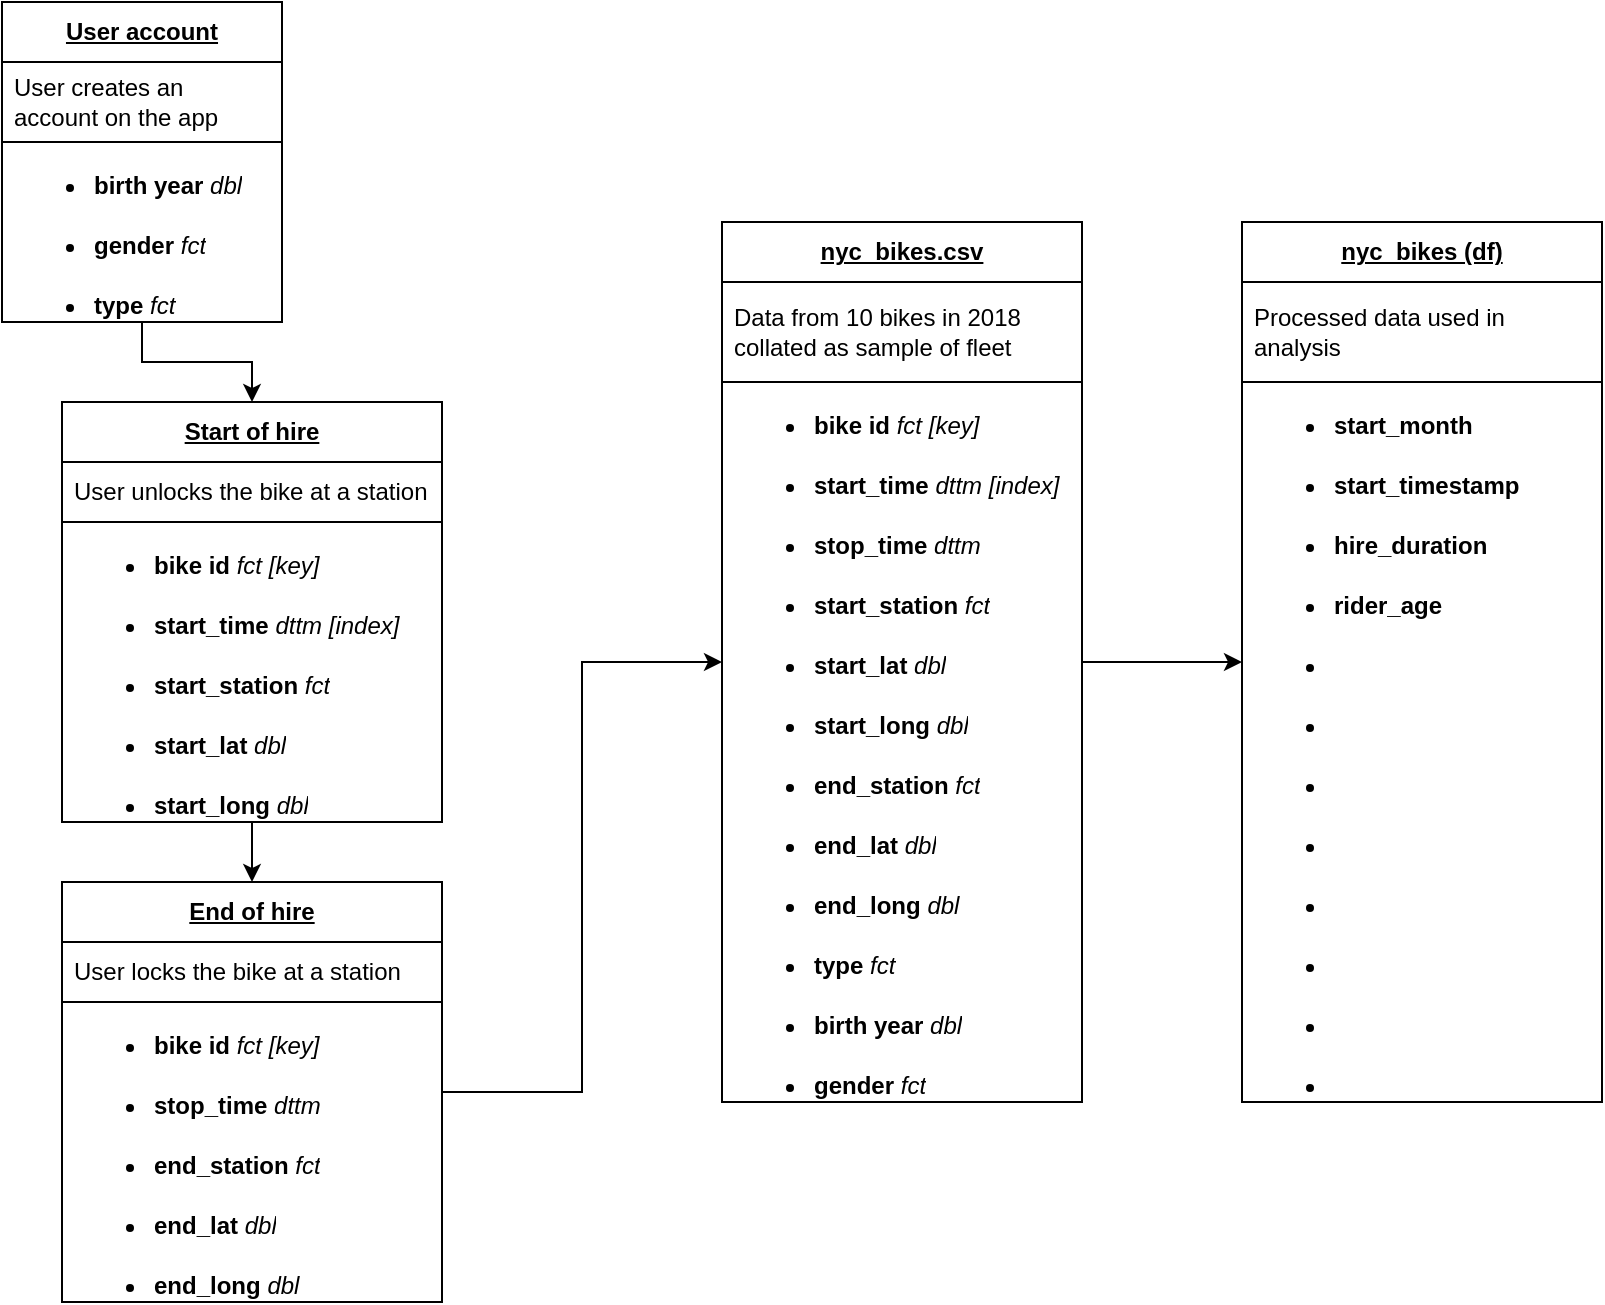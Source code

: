 <mxfile version="21.5.2" type="device">
  <diagram name="Page-1" id="afayJPe1Axaf2VWFjs3b">
    <mxGraphModel dx="717" dy="518" grid="1" gridSize="10" guides="1" tooltips="1" connect="1" arrows="1" fold="1" page="1" pageScale="1" pageWidth="850" pageHeight="1100" math="0" shadow="0">
      <root>
        <mxCell id="0" />
        <mxCell id="1" parent="0" />
        <mxCell id="JZFsS9E8rQMb5acu-7Bc-16" value="" style="edgeStyle=orthogonalEdgeStyle;rounded=0;orthogonalLoop=1;jettySize=auto;html=1;" edge="1" parent="1" source="JZFsS9E8rQMb5acu-7Bc-2" target="JZFsS9E8rQMb5acu-7Bc-10">
          <mxGeometry relative="1" as="geometry" />
        </mxCell>
        <mxCell id="JZFsS9E8rQMb5acu-7Bc-2" value="&lt;u&gt;&lt;b&gt;User account&lt;/b&gt;&lt;/u&gt;" style="swimlane;fontStyle=0;childLayout=stackLayout;horizontal=1;startSize=30;horizontalStack=0;resizeParent=1;resizeParentMax=0;resizeLast=0;collapsible=1;marginBottom=0;whiteSpace=wrap;html=1;" vertex="1" parent="1">
          <mxGeometry x="40" y="50" width="140" height="160" as="geometry" />
        </mxCell>
        <mxCell id="JZFsS9E8rQMb5acu-7Bc-3" value="User creates an account on the app" style="text;strokeColor=default;fillColor=none;align=left;verticalAlign=middle;spacingLeft=4;spacingRight=4;overflow=hidden;points=[[0,0.5],[1,0.5]];portConstraint=eastwest;rotatable=0;whiteSpace=wrap;html=1;" vertex="1" parent="JZFsS9E8rQMb5acu-7Bc-2">
          <mxGeometry y="30" width="140" height="40" as="geometry" />
        </mxCell>
        <mxCell id="JZFsS9E8rQMb5acu-7Bc-4" value="&lt;ul&gt;&lt;li&gt;&lt;b&gt;birth year&lt;/b&gt; &lt;i&gt;dbl&lt;/i&gt;&lt;/li&gt;&lt;/ul&gt;" style="text;strokeColor=none;fillColor=none;align=left;verticalAlign=middle;spacingLeft=4;spacingRight=4;overflow=hidden;points=[[0,0.5],[1,0.5]];portConstraint=eastwest;rotatable=0;whiteSpace=wrap;html=1;" vertex="1" parent="JZFsS9E8rQMb5acu-7Bc-2">
          <mxGeometry y="70" width="140" height="30" as="geometry" />
        </mxCell>
        <mxCell id="JZFsS9E8rQMb5acu-7Bc-8" value="&lt;ul&gt;&lt;li&gt;&lt;b&gt;gender&lt;/b&gt;&amp;nbsp;&lt;i&gt;fct&lt;/i&gt;&lt;/li&gt;&lt;/ul&gt;" style="text;strokeColor=none;fillColor=none;align=left;verticalAlign=middle;spacingLeft=4;spacingRight=4;overflow=hidden;points=[[0,0.5],[1,0.5]];portConstraint=eastwest;rotatable=0;whiteSpace=wrap;html=1;" vertex="1" parent="JZFsS9E8rQMb5acu-7Bc-2">
          <mxGeometry y="100" width="140" height="30" as="geometry" />
        </mxCell>
        <mxCell id="JZFsS9E8rQMb5acu-7Bc-9" value="&lt;ul&gt;&lt;li&gt;&lt;b&gt;type&lt;/b&gt;&lt;i&gt;&amp;nbsp;fct&lt;/i&gt;&lt;/li&gt;&lt;/ul&gt;" style="text;strokeColor=none;fillColor=none;align=left;verticalAlign=middle;spacingLeft=4;spacingRight=4;overflow=hidden;points=[[0,0.5],[1,0.5]];portConstraint=eastwest;rotatable=0;whiteSpace=wrap;html=1;" vertex="1" parent="JZFsS9E8rQMb5acu-7Bc-2">
          <mxGeometry y="130" width="140" height="30" as="geometry" />
        </mxCell>
        <mxCell id="JZFsS9E8rQMb5acu-7Bc-27" value="" style="edgeStyle=orthogonalEdgeStyle;rounded=0;orthogonalLoop=1;jettySize=auto;html=1;" edge="1" parent="1" source="JZFsS9E8rQMb5acu-7Bc-10" target="JZFsS9E8rQMb5acu-7Bc-19">
          <mxGeometry relative="1" as="geometry" />
        </mxCell>
        <mxCell id="JZFsS9E8rQMb5acu-7Bc-10" value="&lt;u&gt;&lt;b&gt;Start of hire&lt;/b&gt;&lt;/u&gt;" style="swimlane;fontStyle=0;childLayout=stackLayout;horizontal=1;startSize=30;horizontalStack=0;resizeParent=1;resizeParentMax=0;resizeLast=0;collapsible=1;marginBottom=0;whiteSpace=wrap;html=1;" vertex="1" parent="1">
          <mxGeometry x="70" y="250" width="190" height="210" as="geometry" />
        </mxCell>
        <mxCell id="JZFsS9E8rQMb5acu-7Bc-11" value="User unlocks the bike at a station" style="text;strokeColor=default;fillColor=none;align=left;verticalAlign=middle;spacingLeft=4;spacingRight=4;overflow=hidden;points=[[0,0.5],[1,0.5]];portConstraint=eastwest;rotatable=0;whiteSpace=wrap;html=1;" vertex="1" parent="JZFsS9E8rQMb5acu-7Bc-10">
          <mxGeometry y="30" width="190" height="30" as="geometry" />
        </mxCell>
        <mxCell id="JZFsS9E8rQMb5acu-7Bc-12" value="&lt;ul&gt;&lt;li&gt;&lt;b&gt;bike id &lt;/b&gt;&lt;i&gt;fct&lt;/i&gt;&lt;i style=&quot;&quot;&gt;&lt;b&gt;&amp;nbsp;&lt;/b&gt;&lt;/i&gt;&lt;i&gt;[key]&lt;/i&gt;&lt;/li&gt;&lt;/ul&gt;" style="text;strokeColor=none;fillColor=none;align=left;verticalAlign=middle;spacingLeft=4;spacingRight=4;overflow=hidden;points=[[0,0.5],[1,0.5]];portConstraint=eastwest;rotatable=0;whiteSpace=wrap;html=1;" vertex="1" parent="JZFsS9E8rQMb5acu-7Bc-10">
          <mxGeometry y="60" width="190" height="30" as="geometry" />
        </mxCell>
        <mxCell id="JZFsS9E8rQMb5acu-7Bc-13" value="&lt;ul&gt;&lt;li&gt;&lt;b&gt;start_time &lt;/b&gt;&lt;i&gt;dttm&amp;nbsp;[index]&lt;/i&gt;&lt;/li&gt;&lt;/ul&gt;" style="text;strokeColor=none;fillColor=none;align=left;verticalAlign=middle;spacingLeft=4;spacingRight=4;overflow=hidden;points=[[0,0.5],[1,0.5]];portConstraint=eastwest;rotatable=0;whiteSpace=wrap;html=1;" vertex="1" parent="JZFsS9E8rQMb5acu-7Bc-10">
          <mxGeometry y="90" width="190" height="30" as="geometry" />
        </mxCell>
        <mxCell id="JZFsS9E8rQMb5acu-7Bc-18" value="&lt;ul&gt;&lt;li&gt;&lt;b&gt;start_station&lt;/b&gt;&lt;i&gt;&amp;nbsp;fct&lt;/i&gt;&lt;/li&gt;&lt;/ul&gt;" style="text;strokeColor=none;fillColor=none;align=left;verticalAlign=middle;spacingLeft=4;spacingRight=4;overflow=hidden;points=[[0,0.5],[1,0.5]];portConstraint=eastwest;rotatable=0;whiteSpace=wrap;html=1;" vertex="1" parent="JZFsS9E8rQMb5acu-7Bc-10">
          <mxGeometry y="120" width="190" height="30" as="geometry" />
        </mxCell>
        <mxCell id="JZFsS9E8rQMb5acu-7Bc-17" value="&lt;ul&gt;&lt;li&gt;&lt;b&gt;start_lat&lt;/b&gt;&amp;nbsp;&lt;i&gt;dbl&lt;/i&gt;&lt;/li&gt;&lt;/ul&gt;" style="text;strokeColor=none;fillColor=none;align=left;verticalAlign=middle;spacingLeft=4;spacingRight=4;overflow=hidden;points=[[0,0.5],[1,0.5]];portConstraint=eastwest;rotatable=0;whiteSpace=wrap;html=1;" vertex="1" parent="JZFsS9E8rQMb5acu-7Bc-10">
          <mxGeometry y="150" width="190" height="30" as="geometry" />
        </mxCell>
        <mxCell id="JZFsS9E8rQMb5acu-7Bc-14" value="&lt;ul&gt;&lt;li&gt;&lt;b&gt;start_long&lt;/b&gt;&amp;nbsp;&lt;i&gt;dbl&lt;/i&gt;&lt;/li&gt;&lt;/ul&gt;" style="text;strokeColor=none;fillColor=none;align=left;verticalAlign=middle;spacingLeft=4;spacingRight=4;overflow=hidden;points=[[0,0.5],[1,0.5]];portConstraint=eastwest;rotatable=0;whiteSpace=wrap;html=1;" vertex="1" parent="JZFsS9E8rQMb5acu-7Bc-10">
          <mxGeometry y="180" width="190" height="30" as="geometry" />
        </mxCell>
        <mxCell id="JZFsS9E8rQMb5acu-7Bc-36" value="" style="edgeStyle=orthogonalEdgeStyle;rounded=0;orthogonalLoop=1;jettySize=auto;html=1;" edge="1" parent="1" source="JZFsS9E8rQMb5acu-7Bc-19" target="JZFsS9E8rQMb5acu-7Bc-28">
          <mxGeometry relative="1" as="geometry" />
        </mxCell>
        <mxCell id="JZFsS9E8rQMb5acu-7Bc-19" value="&lt;u&gt;&lt;b&gt;End of hire&lt;/b&gt;&lt;/u&gt;" style="swimlane;fontStyle=0;childLayout=stackLayout;horizontal=1;startSize=30;horizontalStack=0;resizeParent=1;resizeParentMax=0;resizeLast=0;collapsible=1;marginBottom=0;whiteSpace=wrap;html=1;" vertex="1" parent="1">
          <mxGeometry x="70" y="490" width="190" height="210" as="geometry" />
        </mxCell>
        <mxCell id="JZFsS9E8rQMb5acu-7Bc-20" value="User locks the bike at a station" style="text;strokeColor=default;fillColor=none;align=left;verticalAlign=middle;spacingLeft=4;spacingRight=4;overflow=hidden;points=[[0,0.5],[1,0.5]];portConstraint=eastwest;rotatable=0;whiteSpace=wrap;html=1;" vertex="1" parent="JZFsS9E8rQMb5acu-7Bc-19">
          <mxGeometry y="30" width="190" height="30" as="geometry" />
        </mxCell>
        <mxCell id="JZFsS9E8rQMb5acu-7Bc-21" value="&lt;ul&gt;&lt;li&gt;&lt;b&gt;bike id&amp;nbsp;&lt;/b&gt;&lt;i&gt;fct&lt;b&gt;&amp;nbsp;&lt;/b&gt;&lt;/i&gt;&lt;i&gt;[key]&lt;/i&gt;&lt;/li&gt;&lt;/ul&gt;" style="text;strokeColor=none;fillColor=none;align=left;verticalAlign=middle;spacingLeft=4;spacingRight=4;overflow=hidden;points=[[0,0.5],[1,0.5]];portConstraint=eastwest;rotatable=0;whiteSpace=wrap;html=1;" vertex="1" parent="JZFsS9E8rQMb5acu-7Bc-19">
          <mxGeometry y="60" width="190" height="30" as="geometry" />
        </mxCell>
        <mxCell id="JZFsS9E8rQMb5acu-7Bc-22" value="&lt;ul&gt;&lt;li&gt;&lt;b&gt;stop_time&lt;/b&gt;&amp;nbsp;&lt;i&gt;dttm&lt;/i&gt;&lt;/li&gt;&lt;/ul&gt;" style="text;strokeColor=none;fillColor=none;align=left;verticalAlign=middle;spacingLeft=4;spacingRight=4;overflow=hidden;points=[[0,0.5],[1,0.5]];portConstraint=eastwest;rotatable=0;whiteSpace=wrap;html=1;" vertex="1" parent="JZFsS9E8rQMb5acu-7Bc-19">
          <mxGeometry y="90" width="190" height="30" as="geometry" />
        </mxCell>
        <mxCell id="JZFsS9E8rQMb5acu-7Bc-23" value="&lt;ul&gt;&lt;li&gt;&lt;b&gt;end_station&lt;/b&gt;&lt;i&gt;&amp;nbsp;fct&lt;/i&gt;&lt;/li&gt;&lt;/ul&gt;" style="text;strokeColor=none;fillColor=none;align=left;verticalAlign=middle;spacingLeft=4;spacingRight=4;overflow=hidden;points=[[0,0.5],[1,0.5]];portConstraint=eastwest;rotatable=0;whiteSpace=wrap;html=1;" vertex="1" parent="JZFsS9E8rQMb5acu-7Bc-19">
          <mxGeometry y="120" width="190" height="30" as="geometry" />
        </mxCell>
        <mxCell id="JZFsS9E8rQMb5acu-7Bc-24" value="&lt;ul&gt;&lt;li&gt;&lt;b&gt;end_lat&lt;/b&gt;&amp;nbsp;&lt;i&gt;dbl&lt;/i&gt;&lt;/li&gt;&lt;/ul&gt;" style="text;strokeColor=none;fillColor=none;align=left;verticalAlign=middle;spacingLeft=4;spacingRight=4;overflow=hidden;points=[[0,0.5],[1,0.5]];portConstraint=eastwest;rotatable=0;whiteSpace=wrap;html=1;" vertex="1" parent="JZFsS9E8rQMb5acu-7Bc-19">
          <mxGeometry y="150" width="190" height="30" as="geometry" />
        </mxCell>
        <mxCell id="JZFsS9E8rQMb5acu-7Bc-25" value="&lt;ul&gt;&lt;li&gt;&lt;b&gt;end_long&lt;/b&gt;&amp;nbsp;&lt;i&gt;dbl&lt;/i&gt;&lt;/li&gt;&lt;/ul&gt;" style="text;strokeColor=none;fillColor=none;align=left;verticalAlign=middle;spacingLeft=4;spacingRight=4;overflow=hidden;points=[[0,0.5],[1,0.5]];portConstraint=eastwest;rotatable=0;whiteSpace=wrap;html=1;" vertex="1" parent="JZFsS9E8rQMb5acu-7Bc-19">
          <mxGeometry y="180" width="190" height="30" as="geometry" />
        </mxCell>
        <mxCell id="JZFsS9E8rQMb5acu-7Bc-58" value="" style="edgeStyle=orthogonalEdgeStyle;rounded=0;orthogonalLoop=1;jettySize=auto;html=1;" edge="1" parent="1" source="JZFsS9E8rQMb5acu-7Bc-28" target="JZFsS9E8rQMb5acu-7Bc-44">
          <mxGeometry relative="1" as="geometry" />
        </mxCell>
        <mxCell id="JZFsS9E8rQMb5acu-7Bc-28" value="&lt;u&gt;&lt;b&gt;nyc_bikes.csv&lt;/b&gt;&lt;/u&gt;" style="swimlane;fontStyle=0;childLayout=stackLayout;horizontal=1;startSize=30;horizontalStack=0;resizeParent=1;resizeParentMax=0;resizeLast=0;collapsible=1;marginBottom=0;whiteSpace=wrap;html=1;" vertex="1" parent="1">
          <mxGeometry x="400" y="160" width="180" height="440" as="geometry" />
        </mxCell>
        <mxCell id="JZFsS9E8rQMb5acu-7Bc-29" value="Data from 10 bikes in 2018 collated as sample of fleet" style="text;strokeColor=default;fillColor=none;align=left;verticalAlign=middle;spacingLeft=4;spacingRight=4;overflow=hidden;points=[[0,0.5],[1,0.5]];portConstraint=eastwest;rotatable=0;whiteSpace=wrap;html=1;" vertex="1" parent="JZFsS9E8rQMb5acu-7Bc-28">
          <mxGeometry y="30" width="180" height="50" as="geometry" />
        </mxCell>
        <mxCell id="JZFsS9E8rQMb5acu-7Bc-30" value="&lt;ul&gt;&lt;li&gt;&lt;b&gt;bike id&amp;nbsp;&lt;/b&gt;&lt;i&gt;fct&lt;b&gt;&amp;nbsp;&lt;/b&gt;&lt;/i&gt;&lt;i&gt;[key]&lt;/i&gt;&lt;/li&gt;&lt;/ul&gt;" style="text;strokeColor=none;fillColor=none;align=left;verticalAlign=middle;spacingLeft=4;spacingRight=4;overflow=hidden;points=[[0,0.5],[1,0.5]];portConstraint=eastwest;rotatable=0;whiteSpace=wrap;html=1;" vertex="1" parent="JZFsS9E8rQMb5acu-7Bc-28">
          <mxGeometry y="80" width="180" height="30" as="geometry" />
        </mxCell>
        <mxCell id="JZFsS9E8rQMb5acu-7Bc-31" value="&lt;ul&gt;&lt;li&gt;&lt;b&gt;start_time&amp;nbsp;&lt;/b&gt;&lt;i&gt;dttm&amp;nbsp;[index]&lt;/i&gt;&lt;/li&gt;&lt;/ul&gt;" style="text;strokeColor=none;fillColor=none;align=left;verticalAlign=middle;spacingLeft=4;spacingRight=4;overflow=hidden;points=[[0,0.5],[1,0.5]];portConstraint=eastwest;rotatable=0;whiteSpace=wrap;html=1;" vertex="1" parent="JZFsS9E8rQMb5acu-7Bc-28">
          <mxGeometry y="110" width="180" height="30" as="geometry" />
        </mxCell>
        <mxCell id="JZFsS9E8rQMb5acu-7Bc-32" value="&lt;ul&gt;&lt;li&gt;&lt;b&gt;stop_time&lt;/b&gt;&amp;nbsp;&lt;i&gt;dttm&lt;/i&gt;&lt;/li&gt;&lt;/ul&gt;" style="text;strokeColor=none;fillColor=none;align=left;verticalAlign=middle;spacingLeft=4;spacingRight=4;overflow=hidden;points=[[0,0.5],[1,0.5]];portConstraint=eastwest;rotatable=0;whiteSpace=wrap;html=1;" vertex="1" parent="JZFsS9E8rQMb5acu-7Bc-28">
          <mxGeometry y="140" width="180" height="30" as="geometry" />
        </mxCell>
        <mxCell id="JZFsS9E8rQMb5acu-7Bc-33" value="&lt;ul&gt;&lt;li&gt;&lt;b&gt;start_station&lt;/b&gt;&lt;i&gt;&amp;nbsp;fct&lt;/i&gt;&lt;/li&gt;&lt;/ul&gt;" style="text;strokeColor=none;fillColor=none;align=left;verticalAlign=middle;spacingLeft=4;spacingRight=4;overflow=hidden;points=[[0,0.5],[1,0.5]];portConstraint=eastwest;rotatable=0;whiteSpace=wrap;html=1;" vertex="1" parent="JZFsS9E8rQMb5acu-7Bc-28">
          <mxGeometry y="170" width="180" height="30" as="geometry" />
        </mxCell>
        <mxCell id="JZFsS9E8rQMb5acu-7Bc-34" value="&lt;ul&gt;&lt;li&gt;&lt;b&gt;start_lat&lt;/b&gt;&amp;nbsp;&lt;i&gt;dbl&lt;/i&gt;&lt;/li&gt;&lt;/ul&gt;" style="text;strokeColor=none;fillColor=none;align=left;verticalAlign=middle;spacingLeft=4;spacingRight=4;overflow=hidden;points=[[0,0.5],[1,0.5]];portConstraint=eastwest;rotatable=0;whiteSpace=wrap;html=1;" vertex="1" parent="JZFsS9E8rQMb5acu-7Bc-28">
          <mxGeometry y="200" width="180" height="30" as="geometry" />
        </mxCell>
        <mxCell id="JZFsS9E8rQMb5acu-7Bc-37" value="&lt;ul&gt;&lt;li&gt;&lt;b&gt;start_long&lt;/b&gt;&amp;nbsp;&lt;i&gt;dbl&lt;/i&gt;&lt;/li&gt;&lt;/ul&gt;" style="text;strokeColor=none;fillColor=none;align=left;verticalAlign=middle;spacingLeft=4;spacingRight=4;overflow=hidden;points=[[0,0.5],[1,0.5]];portConstraint=eastwest;rotatable=0;whiteSpace=wrap;html=1;" vertex="1" parent="JZFsS9E8rQMb5acu-7Bc-28">
          <mxGeometry y="230" width="180" height="30" as="geometry" />
        </mxCell>
        <mxCell id="JZFsS9E8rQMb5acu-7Bc-38" value="&lt;ul&gt;&lt;li&gt;&lt;b&gt;end_station&lt;/b&gt;&lt;i&gt;&amp;nbsp;fct&lt;/i&gt;&lt;/li&gt;&lt;/ul&gt;" style="text;strokeColor=none;fillColor=none;align=left;verticalAlign=middle;spacingLeft=4;spacingRight=4;overflow=hidden;points=[[0,0.5],[1,0.5]];portConstraint=eastwest;rotatable=0;whiteSpace=wrap;html=1;" vertex="1" parent="JZFsS9E8rQMb5acu-7Bc-28">
          <mxGeometry y="260" width="180" height="30" as="geometry" />
        </mxCell>
        <mxCell id="JZFsS9E8rQMb5acu-7Bc-39" value="&lt;ul&gt;&lt;li&gt;&lt;b&gt;end_lat&lt;/b&gt;&amp;nbsp;&lt;i&gt;dbl&lt;/i&gt;&lt;/li&gt;&lt;/ul&gt;" style="text;strokeColor=none;fillColor=none;align=left;verticalAlign=middle;spacingLeft=4;spacingRight=4;overflow=hidden;points=[[0,0.5],[1,0.5]];portConstraint=eastwest;rotatable=0;whiteSpace=wrap;html=1;" vertex="1" parent="JZFsS9E8rQMb5acu-7Bc-28">
          <mxGeometry y="290" width="180" height="30" as="geometry" />
        </mxCell>
        <mxCell id="JZFsS9E8rQMb5acu-7Bc-41" value="&lt;ul&gt;&lt;li&gt;&lt;b&gt;end_long&lt;/b&gt;&amp;nbsp;&lt;i&gt;dbl&lt;/i&gt;&lt;/li&gt;&lt;/ul&gt;" style="text;strokeColor=none;fillColor=none;align=left;verticalAlign=middle;spacingLeft=4;spacingRight=4;overflow=hidden;points=[[0,0.5],[1,0.5]];portConstraint=eastwest;rotatable=0;whiteSpace=wrap;html=1;" vertex="1" parent="JZFsS9E8rQMb5acu-7Bc-28">
          <mxGeometry y="320" width="180" height="30" as="geometry" />
        </mxCell>
        <mxCell id="JZFsS9E8rQMb5acu-7Bc-42" value="&lt;ul&gt;&lt;li&gt;&lt;b&gt;type&lt;/b&gt;&lt;i&gt;&amp;nbsp;fct&lt;/i&gt;&lt;/li&gt;&lt;/ul&gt;" style="text;strokeColor=none;fillColor=none;align=left;verticalAlign=middle;spacingLeft=4;spacingRight=4;overflow=hidden;points=[[0,0.5],[1,0.5]];portConstraint=eastwest;rotatable=0;whiteSpace=wrap;html=1;" vertex="1" parent="JZFsS9E8rQMb5acu-7Bc-28">
          <mxGeometry y="350" width="180" height="30" as="geometry" />
        </mxCell>
        <mxCell id="JZFsS9E8rQMb5acu-7Bc-40" value="&lt;ul&gt;&lt;li&gt;&lt;b&gt;birth year&lt;/b&gt;&amp;nbsp;&lt;i&gt;dbl&lt;/i&gt;&lt;/li&gt;&lt;/ul&gt;" style="text;strokeColor=none;fillColor=none;align=left;verticalAlign=middle;spacingLeft=4;spacingRight=4;overflow=hidden;points=[[0,0.5],[1,0.5]];portConstraint=eastwest;rotatable=0;whiteSpace=wrap;html=1;" vertex="1" parent="JZFsS9E8rQMb5acu-7Bc-28">
          <mxGeometry y="380" width="180" height="30" as="geometry" />
        </mxCell>
        <mxCell id="JZFsS9E8rQMb5acu-7Bc-35" value="&lt;ul&gt;&lt;li&gt;&lt;b&gt;gender&lt;/b&gt;&amp;nbsp;&lt;i&gt;fct&lt;/i&gt;&lt;/li&gt;&lt;/ul&gt;" style="text;strokeColor=none;fillColor=none;align=left;verticalAlign=middle;spacingLeft=4;spacingRight=4;overflow=hidden;points=[[0,0.5],[1,0.5]];portConstraint=eastwest;rotatable=0;whiteSpace=wrap;html=1;" vertex="1" parent="JZFsS9E8rQMb5acu-7Bc-28">
          <mxGeometry y="410" width="180" height="30" as="geometry" />
        </mxCell>
        <mxCell id="JZFsS9E8rQMb5acu-7Bc-44" value="&lt;u&gt;&lt;b&gt;nyc_bikes (df)&lt;/b&gt;&lt;/u&gt;" style="swimlane;fontStyle=0;childLayout=stackLayout;horizontal=1;startSize=30;horizontalStack=0;resizeParent=1;resizeParentMax=0;resizeLast=0;collapsible=1;marginBottom=0;whiteSpace=wrap;html=1;" vertex="1" parent="1">
          <mxGeometry x="660" y="160" width="180" height="440" as="geometry" />
        </mxCell>
        <mxCell id="JZFsS9E8rQMb5acu-7Bc-45" value="Processed data used in analysis" style="text;strokeColor=default;fillColor=none;align=left;verticalAlign=middle;spacingLeft=4;spacingRight=4;overflow=hidden;points=[[0,0.5],[1,0.5]];portConstraint=eastwest;rotatable=0;whiteSpace=wrap;html=1;" vertex="1" parent="JZFsS9E8rQMb5acu-7Bc-44">
          <mxGeometry y="30" width="180" height="50" as="geometry" />
        </mxCell>
        <mxCell id="JZFsS9E8rQMb5acu-7Bc-46" value="&lt;ul&gt;&lt;li&gt;&lt;b&gt;start_month&lt;/b&gt;&lt;/li&gt;&lt;/ul&gt;" style="text;strokeColor=none;fillColor=none;align=left;verticalAlign=middle;spacingLeft=4;spacingRight=4;overflow=hidden;points=[[0,0.5],[1,0.5]];portConstraint=eastwest;rotatable=0;whiteSpace=wrap;html=1;" vertex="1" parent="JZFsS9E8rQMb5acu-7Bc-44">
          <mxGeometry y="80" width="180" height="30" as="geometry" />
        </mxCell>
        <mxCell id="JZFsS9E8rQMb5acu-7Bc-47" value="&lt;ul&gt;&lt;li&gt;&lt;b&gt;start_timestamp&lt;/b&gt;&lt;/li&gt;&lt;/ul&gt;" style="text;strokeColor=none;fillColor=none;align=left;verticalAlign=middle;spacingLeft=4;spacingRight=4;overflow=hidden;points=[[0,0.5],[1,0.5]];portConstraint=eastwest;rotatable=0;whiteSpace=wrap;html=1;" vertex="1" parent="JZFsS9E8rQMb5acu-7Bc-44">
          <mxGeometry y="110" width="180" height="30" as="geometry" />
        </mxCell>
        <mxCell id="JZFsS9E8rQMb5acu-7Bc-49" value="&lt;ul&gt;&lt;li&gt;&lt;b&gt;hire_duration&lt;/b&gt;&lt;/li&gt;&lt;/ul&gt;" style="text;strokeColor=none;fillColor=none;align=left;verticalAlign=middle;spacingLeft=4;spacingRight=4;overflow=hidden;points=[[0,0.5],[1,0.5]];portConstraint=eastwest;rotatable=0;whiteSpace=wrap;html=1;" vertex="1" parent="JZFsS9E8rQMb5acu-7Bc-44">
          <mxGeometry y="140" width="180" height="30" as="geometry" />
        </mxCell>
        <mxCell id="JZFsS9E8rQMb5acu-7Bc-48" value="&lt;ul&gt;&lt;li&gt;&lt;b&gt;rider_age&lt;/b&gt;&lt;/li&gt;&lt;/ul&gt;" style="text;strokeColor=none;fillColor=none;align=left;verticalAlign=middle;spacingLeft=4;spacingRight=4;overflow=hidden;points=[[0,0.5],[1,0.5]];portConstraint=eastwest;rotatable=0;whiteSpace=wrap;html=1;" vertex="1" parent="JZFsS9E8rQMb5acu-7Bc-44">
          <mxGeometry y="170" width="180" height="30" as="geometry" />
        </mxCell>
        <mxCell id="JZFsS9E8rQMb5acu-7Bc-50" value="&lt;ul&gt;&lt;li&gt;&lt;br&gt;&lt;/li&gt;&lt;/ul&gt;" style="text;strokeColor=none;fillColor=none;align=left;verticalAlign=middle;spacingLeft=4;spacingRight=4;overflow=hidden;points=[[0,0.5],[1,0.5]];portConstraint=eastwest;rotatable=0;whiteSpace=wrap;html=1;" vertex="1" parent="JZFsS9E8rQMb5acu-7Bc-44">
          <mxGeometry y="200" width="180" height="30" as="geometry" />
        </mxCell>
        <mxCell id="JZFsS9E8rQMb5acu-7Bc-51" value="&lt;ul&gt;&lt;li&gt;&lt;br&gt;&lt;/li&gt;&lt;/ul&gt;" style="text;strokeColor=none;fillColor=none;align=left;verticalAlign=middle;spacingLeft=4;spacingRight=4;overflow=hidden;points=[[0,0.5],[1,0.5]];portConstraint=eastwest;rotatable=0;whiteSpace=wrap;html=1;" vertex="1" parent="JZFsS9E8rQMb5acu-7Bc-44">
          <mxGeometry y="230" width="180" height="30" as="geometry" />
        </mxCell>
        <mxCell id="JZFsS9E8rQMb5acu-7Bc-52" value="&lt;ul&gt;&lt;li&gt;&lt;br&gt;&lt;/li&gt;&lt;/ul&gt;" style="text;strokeColor=none;fillColor=none;align=left;verticalAlign=middle;spacingLeft=4;spacingRight=4;overflow=hidden;points=[[0,0.5],[1,0.5]];portConstraint=eastwest;rotatable=0;whiteSpace=wrap;html=1;" vertex="1" parent="JZFsS9E8rQMb5acu-7Bc-44">
          <mxGeometry y="260" width="180" height="30" as="geometry" />
        </mxCell>
        <mxCell id="JZFsS9E8rQMb5acu-7Bc-53" value="&lt;ul&gt;&lt;li&gt;&lt;br&gt;&lt;/li&gt;&lt;/ul&gt;" style="text;strokeColor=none;fillColor=none;align=left;verticalAlign=middle;spacingLeft=4;spacingRight=4;overflow=hidden;points=[[0,0.5],[1,0.5]];portConstraint=eastwest;rotatable=0;whiteSpace=wrap;html=1;" vertex="1" parent="JZFsS9E8rQMb5acu-7Bc-44">
          <mxGeometry y="290" width="180" height="30" as="geometry" />
        </mxCell>
        <mxCell id="JZFsS9E8rQMb5acu-7Bc-54" value="&lt;ul&gt;&lt;li&gt;&lt;br&gt;&lt;/li&gt;&lt;/ul&gt;" style="text;strokeColor=none;fillColor=none;align=left;verticalAlign=middle;spacingLeft=4;spacingRight=4;overflow=hidden;points=[[0,0.5],[1,0.5]];portConstraint=eastwest;rotatable=0;whiteSpace=wrap;html=1;" vertex="1" parent="JZFsS9E8rQMb5acu-7Bc-44">
          <mxGeometry y="320" width="180" height="30" as="geometry" />
        </mxCell>
        <mxCell id="JZFsS9E8rQMb5acu-7Bc-55" value="&lt;ul&gt;&lt;li&gt;&lt;br&gt;&lt;/li&gt;&lt;/ul&gt;" style="text;strokeColor=none;fillColor=none;align=left;verticalAlign=middle;spacingLeft=4;spacingRight=4;overflow=hidden;points=[[0,0.5],[1,0.5]];portConstraint=eastwest;rotatable=0;whiteSpace=wrap;html=1;" vertex="1" parent="JZFsS9E8rQMb5acu-7Bc-44">
          <mxGeometry y="350" width="180" height="30" as="geometry" />
        </mxCell>
        <mxCell id="JZFsS9E8rQMb5acu-7Bc-56" value="&lt;ul&gt;&lt;li&gt;&lt;br&gt;&lt;/li&gt;&lt;/ul&gt;" style="text;strokeColor=none;fillColor=none;align=left;verticalAlign=middle;spacingLeft=4;spacingRight=4;overflow=hidden;points=[[0,0.5],[1,0.5]];portConstraint=eastwest;rotatable=0;whiteSpace=wrap;html=1;" vertex="1" parent="JZFsS9E8rQMb5acu-7Bc-44">
          <mxGeometry y="380" width="180" height="30" as="geometry" />
        </mxCell>
        <mxCell id="JZFsS9E8rQMb5acu-7Bc-57" value="&lt;ul&gt;&lt;li&gt;&lt;br&gt;&lt;/li&gt;&lt;/ul&gt;" style="text;strokeColor=none;fillColor=none;align=left;verticalAlign=middle;spacingLeft=4;spacingRight=4;overflow=hidden;points=[[0,0.5],[1,0.5]];portConstraint=eastwest;rotatable=0;whiteSpace=wrap;html=1;" vertex="1" parent="JZFsS9E8rQMb5acu-7Bc-44">
          <mxGeometry y="410" width="180" height="30" as="geometry" />
        </mxCell>
      </root>
    </mxGraphModel>
  </diagram>
</mxfile>
